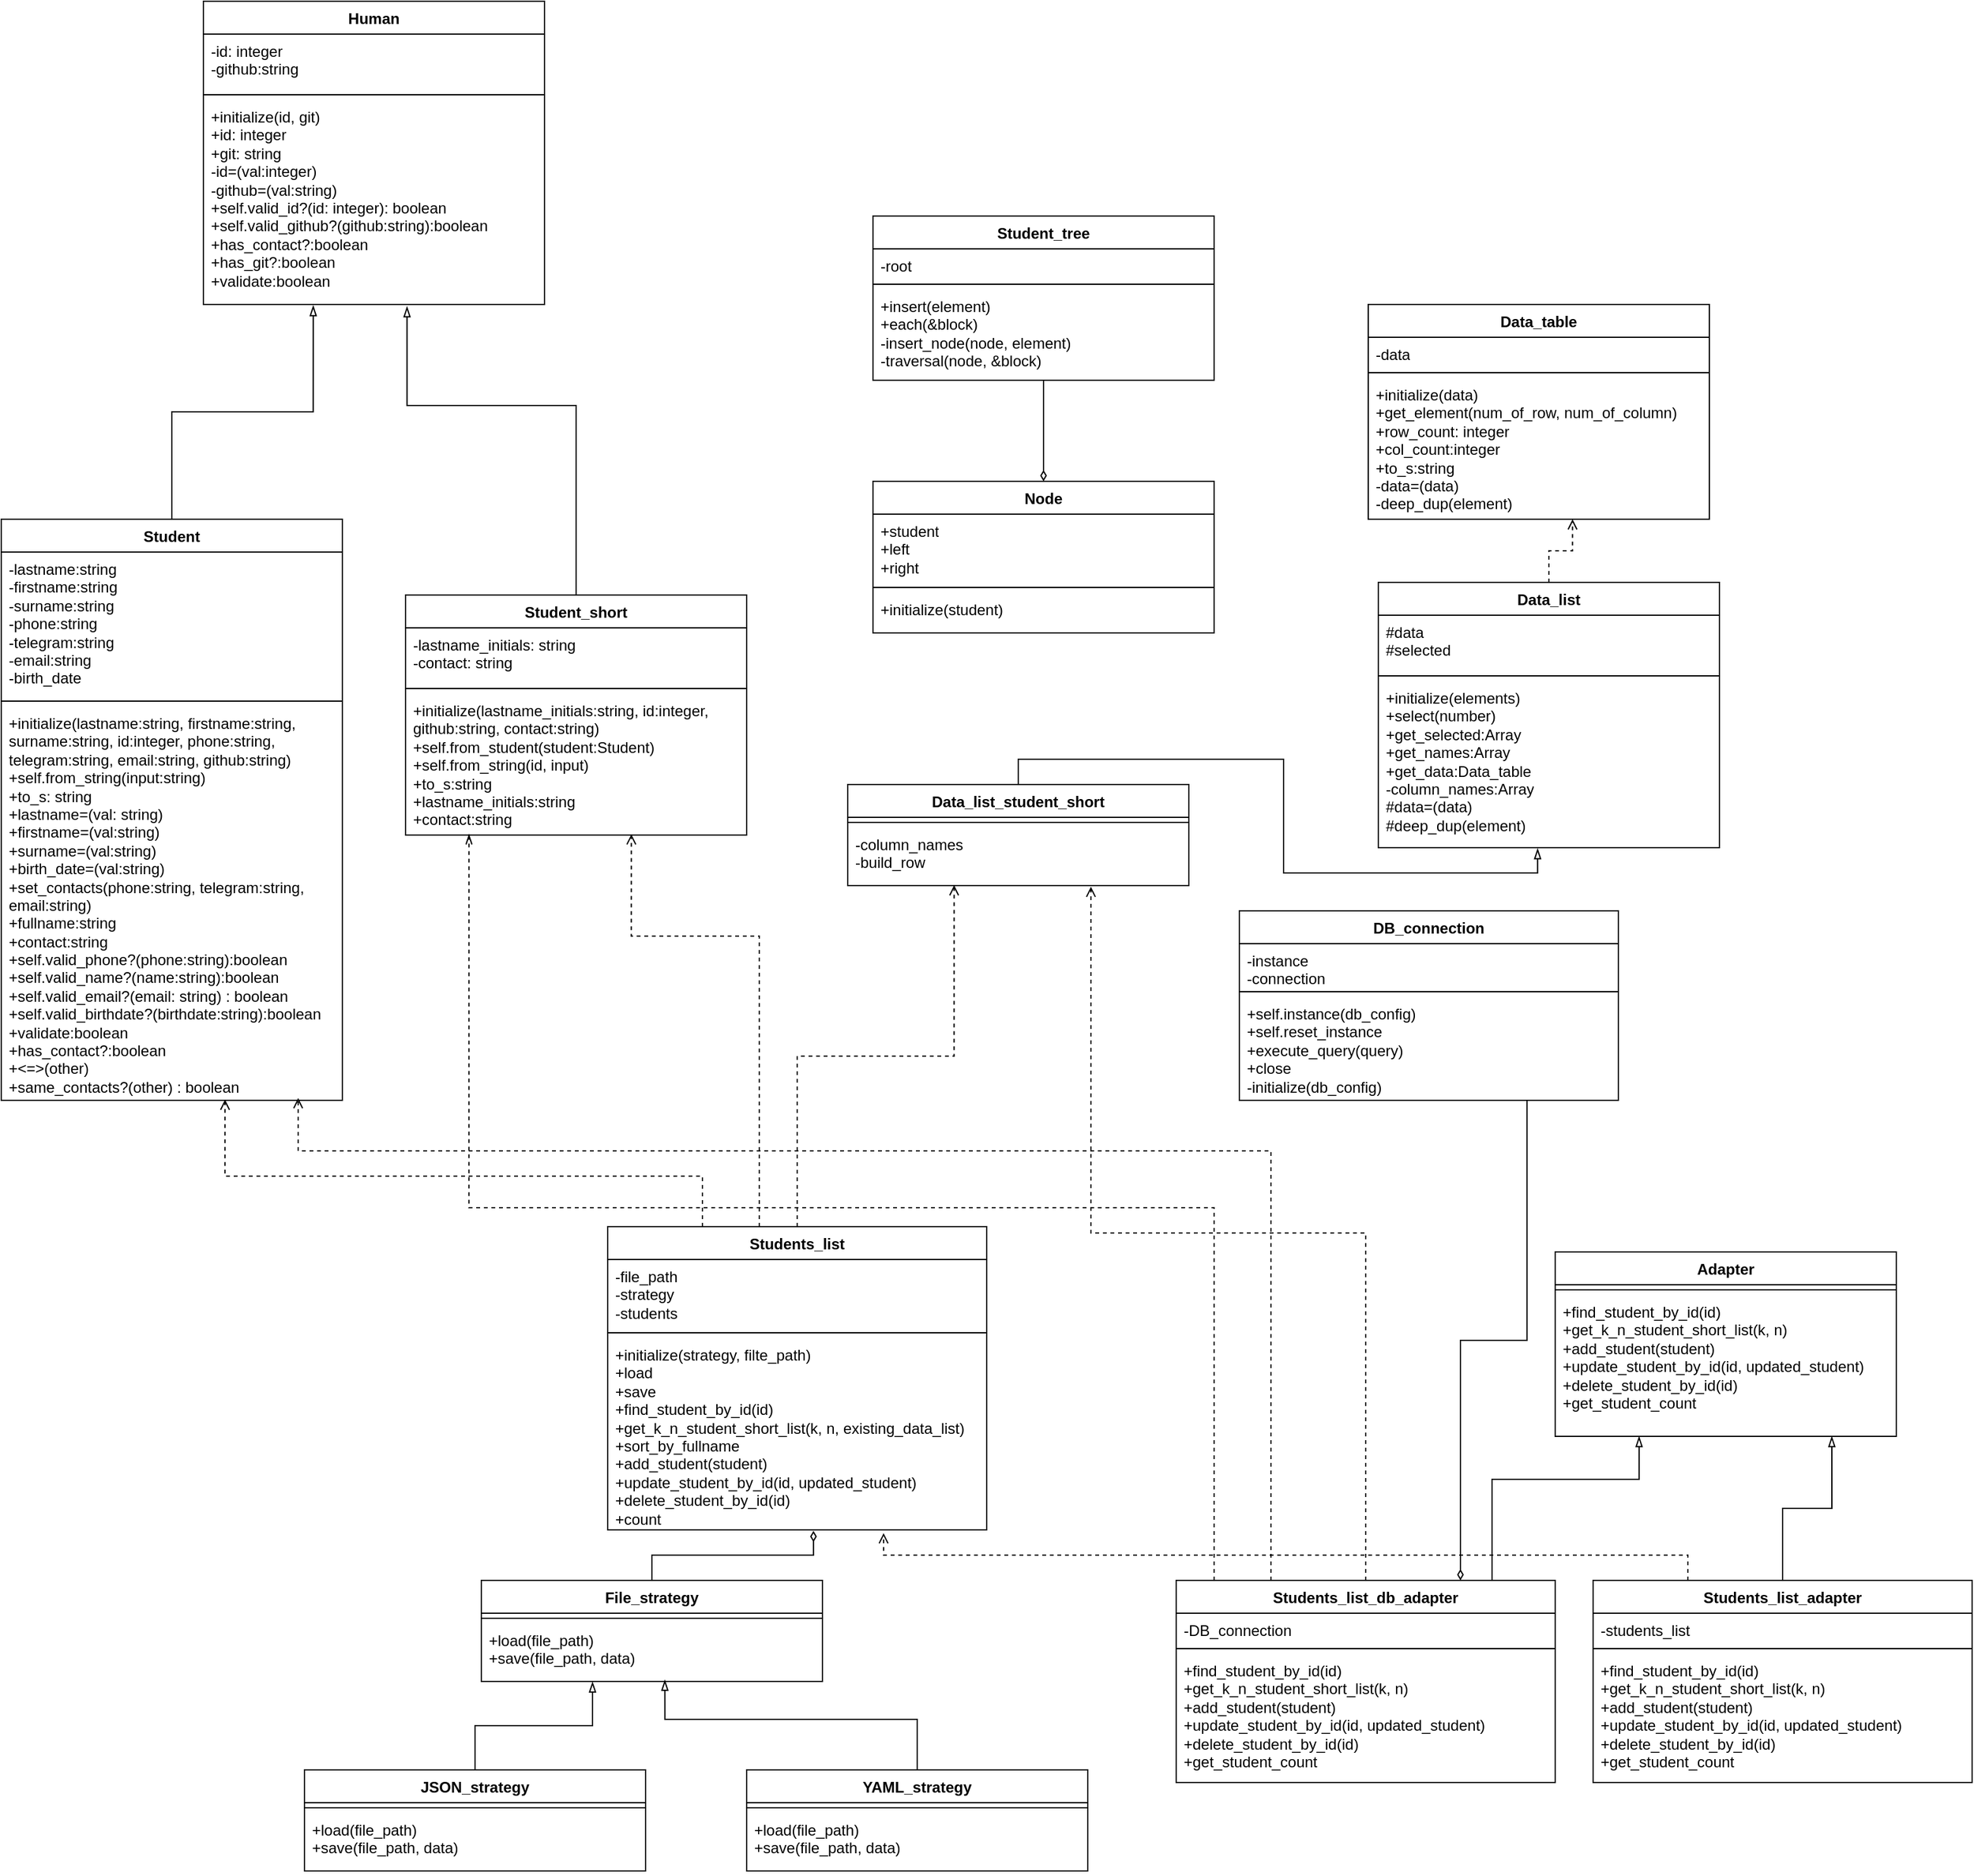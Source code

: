 <mxfile version="25.0.3">
  <diagram name="Страница — 1" id="xzKSbDcUTC4oshEdBpyW">
    <mxGraphModel dx="486" dy="1875" grid="1" gridSize="10" guides="1" tooltips="1" connect="1" arrows="1" fold="1" page="1" pageScale="1" pageWidth="827" pageHeight="1169" math="0" shadow="0">
      <root>
        <mxCell id="0" />
        <mxCell id="1" parent="0" />
        <mxCell id="dgC0GQ52S56ldT9R5wZU-2" value="Human" style="swimlane;fontStyle=1;align=center;verticalAlign=top;childLayout=stackLayout;horizontal=1;startSize=26;horizontalStack=0;resizeParent=1;resizeParentMax=0;resizeLast=0;collapsible=1;marginBottom=0;whiteSpace=wrap;html=1;" parent="1" vertex="1">
          <mxGeometry x="1010" y="-210" width="270" height="240" as="geometry" />
        </mxCell>
        <mxCell id="dgC0GQ52S56ldT9R5wZU-3" value="-id: integer&lt;div&gt;-github:string&lt;/div&gt;&lt;div&gt;&lt;br&gt;&lt;/div&gt;" style="text;strokeColor=none;fillColor=none;align=left;verticalAlign=top;spacingLeft=4;spacingRight=4;overflow=hidden;rotatable=0;points=[[0,0.5],[1,0.5]];portConstraint=eastwest;whiteSpace=wrap;html=1;" parent="dgC0GQ52S56ldT9R5wZU-2" vertex="1">
          <mxGeometry y="26" width="270" height="44" as="geometry" />
        </mxCell>
        <mxCell id="dgC0GQ52S56ldT9R5wZU-4" value="" style="line;strokeWidth=1;fillColor=none;align=left;verticalAlign=middle;spacingTop=-1;spacingLeft=3;spacingRight=3;rotatable=0;labelPosition=right;points=[];portConstraint=eastwest;strokeColor=inherit;" parent="dgC0GQ52S56ldT9R5wZU-2" vertex="1">
          <mxGeometry y="70" width="270" height="8" as="geometry" />
        </mxCell>
        <mxCell id="dgC0GQ52S56ldT9R5wZU-5" value="+initialize(id, git)&lt;div&gt;+id: integer&lt;/div&gt;&lt;div&gt;+git: string&lt;/div&gt;&lt;div&gt;-id=(val:integer)&lt;/div&gt;&lt;div&gt;-github=(val:string)&lt;/div&gt;&lt;div&gt;+self.valid_id?(id: integer): boolean&lt;/div&gt;&lt;div&gt;+self.valid_github?(github:string):boolean&lt;/div&gt;&lt;div&gt;+has_contact?:boolean&lt;/div&gt;&lt;div&gt;+has_git?:boolean&lt;/div&gt;&lt;div&gt;+validate:boolean&lt;/div&gt;" style="text;strokeColor=none;fillColor=none;align=left;verticalAlign=top;spacingLeft=4;spacingRight=4;overflow=hidden;rotatable=0;points=[[0,0.5],[1,0.5]];portConstraint=eastwest;whiteSpace=wrap;html=1;" parent="dgC0GQ52S56ldT9R5wZU-2" vertex="1">
          <mxGeometry y="78" width="270" height="162" as="geometry" />
        </mxCell>
        <mxCell id="dgC0GQ52S56ldT9R5wZU-6" value="Student_short" style="swimlane;fontStyle=1;align=center;verticalAlign=top;childLayout=stackLayout;horizontal=1;startSize=26;horizontalStack=0;resizeParent=1;resizeParentMax=0;resizeLast=0;collapsible=1;marginBottom=0;whiteSpace=wrap;html=1;" parent="1" vertex="1">
          <mxGeometry x="1170" y="260" width="270" height="190" as="geometry" />
        </mxCell>
        <mxCell id="dgC0GQ52S56ldT9R5wZU-7" value="-lastname_initials: string&lt;div&gt;-contact: string&lt;/div&gt;&lt;div&gt;&lt;br&gt;&lt;/div&gt;" style="text;strokeColor=none;fillColor=none;align=left;verticalAlign=top;spacingLeft=4;spacingRight=4;overflow=hidden;rotatable=0;points=[[0,0.5],[1,0.5]];portConstraint=eastwest;whiteSpace=wrap;html=1;" parent="dgC0GQ52S56ldT9R5wZU-6" vertex="1">
          <mxGeometry y="26" width="270" height="44" as="geometry" />
        </mxCell>
        <mxCell id="dgC0GQ52S56ldT9R5wZU-8" value="" style="line;strokeWidth=1;fillColor=none;align=left;verticalAlign=middle;spacingTop=-1;spacingLeft=3;spacingRight=3;rotatable=0;labelPosition=right;points=[];portConstraint=eastwest;strokeColor=inherit;" parent="dgC0GQ52S56ldT9R5wZU-6" vertex="1">
          <mxGeometry y="70" width="270" height="8" as="geometry" />
        </mxCell>
        <mxCell id="dgC0GQ52S56ldT9R5wZU-9" value="+initialize(lastname_initials:string, id:integer, github:string, contact:string)&lt;div&gt;+self.from_student(student:Student)&lt;/div&gt;&lt;div&gt;+self.from_string(id, input)&lt;/div&gt;&lt;div&gt;+to_s:string&lt;/div&gt;&lt;div&gt;+lastname_initials:string&lt;/div&gt;&lt;div&gt;+contact:string&lt;/div&gt;" style="text;strokeColor=none;fillColor=none;align=left;verticalAlign=top;spacingLeft=4;spacingRight=4;overflow=hidden;rotatable=0;points=[[0,0.5],[1,0.5]];portConstraint=eastwest;whiteSpace=wrap;html=1;" parent="dgC0GQ52S56ldT9R5wZU-6" vertex="1">
          <mxGeometry y="78" width="270" height="112" as="geometry" />
        </mxCell>
        <mxCell id="dgC0GQ52S56ldT9R5wZU-10" value="Student" style="swimlane;fontStyle=1;align=center;verticalAlign=top;childLayout=stackLayout;horizontal=1;startSize=26;horizontalStack=0;resizeParent=1;resizeParentMax=0;resizeLast=0;collapsible=1;marginBottom=0;whiteSpace=wrap;html=1;" parent="1" vertex="1">
          <mxGeometry x="850" y="200" width="270" height="460" as="geometry" />
        </mxCell>
        <mxCell id="dgC0GQ52S56ldT9R5wZU-11" value="&lt;div&gt;-lastname:string&lt;/div&gt;&lt;div&gt;-firstname:string&lt;/div&gt;&lt;div&gt;-surname:string&lt;/div&gt;&lt;div&gt;-phone:string&lt;/div&gt;&lt;div&gt;-telegram:string&lt;/div&gt;&lt;div&gt;-email:string&lt;/div&gt;&lt;div&gt;-birth_date&lt;/div&gt;" style="text;strokeColor=none;fillColor=none;align=left;verticalAlign=top;spacingLeft=4;spacingRight=4;overflow=hidden;rotatable=0;points=[[0,0.5],[1,0.5]];portConstraint=eastwest;whiteSpace=wrap;html=1;" parent="dgC0GQ52S56ldT9R5wZU-10" vertex="1">
          <mxGeometry y="26" width="270" height="114" as="geometry" />
        </mxCell>
        <mxCell id="dgC0GQ52S56ldT9R5wZU-12" value="" style="line;strokeWidth=1;fillColor=none;align=left;verticalAlign=middle;spacingTop=-1;spacingLeft=3;spacingRight=3;rotatable=0;labelPosition=right;points=[];portConstraint=eastwest;strokeColor=inherit;" parent="dgC0GQ52S56ldT9R5wZU-10" vertex="1">
          <mxGeometry y="140" width="270" height="8" as="geometry" />
        </mxCell>
        <mxCell id="dgC0GQ52S56ldT9R5wZU-13" value="+initialize(lastname:string, firstname:string, surname:string, id:integer, phone:string, telegram:string, email:string, github:string)&lt;div&gt;+self.from_string(input:string)&lt;/div&gt;&lt;div&gt;+to_s: string&lt;/div&gt;&lt;div&gt;+lastname=(val: string)&lt;/div&gt;&lt;div&gt;+firstname=(val:string)&lt;/div&gt;&lt;div&gt;+surname=(val:string)&lt;/div&gt;&lt;div&gt;+birth_date=(val:string)&lt;/div&gt;&lt;div&gt;+set_contacts(phone:string, telegram:string, email:string)&lt;/div&gt;&lt;div&gt;+fullname:string&lt;/div&gt;&lt;div&gt;+contact:string&lt;/div&gt;&lt;div&gt;&lt;div&gt;+self.valid_phone?(phone:string):boolean&lt;/div&gt;&lt;div&gt;+self.valid_name?(name:string):boolean&lt;/div&gt;&lt;div&gt;+self.valid_email?(email: string) : boolean&lt;/div&gt;&lt;/div&gt;&lt;div&gt;+self.valid_birthdate?(birthdate:string):boolean&lt;/div&gt;&lt;div&gt;+validate:boolean&lt;/div&gt;&lt;div&gt;+has_contact?:boolean&lt;/div&gt;&lt;div&gt;+&amp;lt;=&amp;gt;(other)&lt;/div&gt;&lt;div&gt;+same_contacts?(other) : boolean&lt;/div&gt;" style="text;strokeColor=none;fillColor=none;align=left;verticalAlign=top;spacingLeft=4;spacingRight=4;overflow=hidden;rotatable=0;points=[[0,0.5],[1,0.5]];portConstraint=eastwest;whiteSpace=wrap;html=1;" parent="dgC0GQ52S56ldT9R5wZU-10" vertex="1">
          <mxGeometry y="148" width="270" height="312" as="geometry" />
        </mxCell>
        <mxCell id="dgC0GQ52S56ldT9R5wZU-14" style="rounded=0;orthogonalLoop=1;jettySize=auto;html=1;exitX=0.5;exitY=0;exitDx=0;exitDy=0;endArrow=blockThin;endFill=0;edgeStyle=orthogonalEdgeStyle;entryX=0.597;entryY=1.01;entryDx=0;entryDy=0;entryPerimeter=0;" parent="1" source="dgC0GQ52S56ldT9R5wZU-6" target="dgC0GQ52S56ldT9R5wZU-5" edge="1">
          <mxGeometry relative="1" as="geometry">
            <mxPoint x="1171" y="333" as="targetPoint" />
            <Array as="points">
              <mxPoint x="1305" y="110" />
              <mxPoint x="1171" y="110" />
            </Array>
          </mxGeometry>
        </mxCell>
        <mxCell id="dgC0GQ52S56ldT9R5wZU-16" style="edgeStyle=orthogonalEdgeStyle;rounded=0;orthogonalLoop=1;jettySize=auto;html=1;entryX=0.5;entryY=0;entryDx=0;entryDy=0;exitX=0.322;exitY=1.005;exitDx=0;exitDy=0;exitPerimeter=0;startArrow=blockThin;startFill=0;endArrow=none;endFill=0;" parent="1" source="dgC0GQ52S56ldT9R5wZU-5" target="dgC0GQ52S56ldT9R5wZU-10" edge="1">
          <mxGeometry relative="1" as="geometry" />
        </mxCell>
        <mxCell id="dgC0GQ52S56ldT9R5wZU-17" value="Data_list" style="swimlane;fontStyle=1;align=center;verticalAlign=top;childLayout=stackLayout;horizontal=1;startSize=26;horizontalStack=0;resizeParent=1;resizeParentMax=0;resizeLast=0;collapsible=1;marginBottom=0;whiteSpace=wrap;html=1;" parent="1" vertex="1">
          <mxGeometry x="1940" y="250" width="270" height="210" as="geometry" />
        </mxCell>
        <mxCell id="dgC0GQ52S56ldT9R5wZU-18" value="&lt;div&gt;#data&lt;/div&gt;&lt;div&gt;#selected&lt;/div&gt;" style="text;strokeColor=none;fillColor=none;align=left;verticalAlign=top;spacingLeft=4;spacingRight=4;overflow=hidden;rotatable=0;points=[[0,0.5],[1,0.5]];portConstraint=eastwest;whiteSpace=wrap;html=1;" parent="dgC0GQ52S56ldT9R5wZU-17" vertex="1">
          <mxGeometry y="26" width="270" height="44" as="geometry" />
        </mxCell>
        <mxCell id="dgC0GQ52S56ldT9R5wZU-19" value="" style="line;strokeWidth=1;fillColor=none;align=left;verticalAlign=middle;spacingTop=-1;spacingLeft=3;spacingRight=3;rotatable=0;labelPosition=right;points=[];portConstraint=eastwest;strokeColor=inherit;" parent="dgC0GQ52S56ldT9R5wZU-17" vertex="1">
          <mxGeometry y="70" width="270" height="8" as="geometry" />
        </mxCell>
        <mxCell id="dgC0GQ52S56ldT9R5wZU-20" value="+initialize(elements)&lt;div&gt;+select(number)&lt;/div&gt;&lt;div&gt;+get_selected:Array&lt;/div&gt;&lt;div&gt;+get_names:Array&lt;/div&gt;&lt;div&gt;+get_data:Data_table&lt;/div&gt;&lt;div&gt;-column_names:Array&lt;/div&gt;&lt;div&gt;#data=(data)&lt;/div&gt;&lt;div&gt;#deep_dup(element)&lt;/div&gt;" style="text;strokeColor=none;fillColor=none;align=left;verticalAlign=top;spacingLeft=4;spacingRight=4;overflow=hidden;rotatable=0;points=[[0,0.5],[1,0.5]];portConstraint=eastwest;whiteSpace=wrap;html=1;" parent="dgC0GQ52S56ldT9R5wZU-17" vertex="1">
          <mxGeometry y="78" width="270" height="132" as="geometry" />
        </mxCell>
        <mxCell id="dgC0GQ52S56ldT9R5wZU-21" value="Data_list_student_short" style="swimlane;fontStyle=1;align=center;verticalAlign=top;childLayout=stackLayout;horizontal=1;startSize=26;horizontalStack=0;resizeParent=1;resizeParentMax=0;resizeLast=0;collapsible=1;marginBottom=0;whiteSpace=wrap;html=1;" parent="1" vertex="1">
          <mxGeometry x="1520" y="410" width="270" height="80" as="geometry" />
        </mxCell>
        <mxCell id="dgC0GQ52S56ldT9R5wZU-23" value="" style="line;strokeWidth=1;fillColor=none;align=left;verticalAlign=middle;spacingTop=-1;spacingLeft=3;spacingRight=3;rotatable=0;labelPosition=right;points=[];portConstraint=eastwest;strokeColor=inherit;" parent="dgC0GQ52S56ldT9R5wZU-21" vertex="1">
          <mxGeometry y="26" width="270" height="8" as="geometry" />
        </mxCell>
        <mxCell id="dgC0GQ52S56ldT9R5wZU-24" value="-column_names&lt;div&gt;-build_row&lt;/div&gt;" style="text;strokeColor=none;fillColor=none;align=left;verticalAlign=top;spacingLeft=4;spacingRight=4;overflow=hidden;rotatable=0;points=[[0,0.5],[1,0.5]];portConstraint=eastwest;whiteSpace=wrap;html=1;" parent="dgC0GQ52S56ldT9R5wZU-21" vertex="1">
          <mxGeometry y="34" width="270" height="46" as="geometry" />
        </mxCell>
        <mxCell id="dgC0GQ52S56ldT9R5wZU-25" style="edgeStyle=orthogonalEdgeStyle;rounded=0;orthogonalLoop=1;jettySize=auto;html=1;exitX=0.5;exitY=0;exitDx=0;exitDy=0;entryX=0.467;entryY=1.005;entryDx=0;entryDy=0;entryPerimeter=0;endArrow=blockThin;endFill=0;" parent="1" source="dgC0GQ52S56ldT9R5wZU-21" target="dgC0GQ52S56ldT9R5wZU-20" edge="1">
          <mxGeometry relative="1" as="geometry" />
        </mxCell>
        <mxCell id="dgC0GQ52S56ldT9R5wZU-26" value="Data_table" style="swimlane;fontStyle=1;align=center;verticalAlign=top;childLayout=stackLayout;horizontal=1;startSize=26;horizontalStack=0;resizeParent=1;resizeParentMax=0;resizeLast=0;collapsible=1;marginBottom=0;whiteSpace=wrap;html=1;" parent="1" vertex="1">
          <mxGeometry x="1932" y="30" width="270" height="170" as="geometry" />
        </mxCell>
        <mxCell id="dgC0GQ52S56ldT9R5wZU-27" value="-data" style="text;strokeColor=none;fillColor=none;align=left;verticalAlign=top;spacingLeft=4;spacingRight=4;overflow=hidden;rotatable=0;points=[[0,0.5],[1,0.5]];portConstraint=eastwest;whiteSpace=wrap;html=1;" parent="dgC0GQ52S56ldT9R5wZU-26" vertex="1">
          <mxGeometry y="26" width="270" height="24" as="geometry" />
        </mxCell>
        <mxCell id="dgC0GQ52S56ldT9R5wZU-28" value="" style="line;strokeWidth=1;fillColor=none;align=left;verticalAlign=middle;spacingTop=-1;spacingLeft=3;spacingRight=3;rotatable=0;labelPosition=right;points=[];portConstraint=eastwest;strokeColor=inherit;" parent="dgC0GQ52S56ldT9R5wZU-26" vertex="1">
          <mxGeometry y="50" width="270" height="8" as="geometry" />
        </mxCell>
        <mxCell id="dgC0GQ52S56ldT9R5wZU-29" value="+initialize(data)&lt;div&gt;+get_element(num_of_row, num_of_column)&lt;/div&gt;&lt;div&gt;+row_count: integer&lt;/div&gt;&lt;div&gt;+col_count:integer&lt;/div&gt;&lt;div&gt;+to_s:string&lt;/div&gt;&lt;div&gt;-data=(data)&lt;/div&gt;&lt;div&gt;-deep_dup(element)&lt;/div&gt;" style="text;strokeColor=none;fillColor=none;align=left;verticalAlign=top;spacingLeft=4;spacingRight=4;overflow=hidden;rotatable=0;points=[[0,0.5],[1,0.5]];portConstraint=eastwest;whiteSpace=wrap;html=1;" parent="dgC0GQ52S56ldT9R5wZU-26" vertex="1">
          <mxGeometry y="58" width="270" height="112" as="geometry" />
        </mxCell>
        <mxCell id="rb87mAZRh5w8BiPJoc-g-1" value="Students_list" style="swimlane;fontStyle=1;align=center;verticalAlign=top;childLayout=stackLayout;horizontal=1;startSize=26;horizontalStack=0;resizeParent=1;resizeParentMax=0;resizeLast=0;collapsible=1;marginBottom=0;whiteSpace=wrap;html=1;" parent="1" vertex="1">
          <mxGeometry x="1330" y="760" width="300" height="240" as="geometry" />
        </mxCell>
        <mxCell id="rb87mAZRh5w8BiPJoc-g-2" value="-file_path&lt;div&gt;-strategy&lt;/div&gt;&lt;div&gt;-students&lt;/div&gt;" style="text;strokeColor=none;fillColor=none;align=left;verticalAlign=top;spacingLeft=4;spacingRight=4;overflow=hidden;rotatable=0;points=[[0,0.5],[1,0.5]];portConstraint=eastwest;whiteSpace=wrap;html=1;" parent="rb87mAZRh5w8BiPJoc-g-1" vertex="1">
          <mxGeometry y="26" width="300" height="54" as="geometry" />
        </mxCell>
        <mxCell id="rb87mAZRh5w8BiPJoc-g-3" value="" style="line;strokeWidth=1;fillColor=none;align=left;verticalAlign=middle;spacingTop=-1;spacingLeft=3;spacingRight=3;rotatable=0;labelPosition=right;points=[];portConstraint=eastwest;strokeColor=inherit;" parent="rb87mAZRh5w8BiPJoc-g-1" vertex="1">
          <mxGeometry y="80" width="300" height="8" as="geometry" />
        </mxCell>
        <mxCell id="rb87mAZRh5w8BiPJoc-g-4" value="+initialize(strategy, filte_path)&lt;div&gt;+load&lt;/div&gt;&lt;div&gt;+save&lt;/div&gt;&lt;div&gt;+find_student_by_id(id)&lt;/div&gt;&lt;div&gt;+get_k_n_student_short_list(k, n, existing_data_list)&lt;/div&gt;&lt;div&gt;+sort_by_fullname&lt;/div&gt;&lt;div&gt;+add_student(student)&lt;/div&gt;&lt;div&gt;+update_student_by_id(id, updated_student)&lt;/div&gt;&lt;div&gt;+delete_student_by_id(id)&lt;/div&gt;&lt;div&gt;+count&lt;/div&gt;" style="text;strokeColor=none;fillColor=none;align=left;verticalAlign=top;spacingLeft=4;spacingRight=4;overflow=hidden;rotatable=0;points=[[0,0.5],[1,0.5]];portConstraint=eastwest;whiteSpace=wrap;html=1;" parent="rb87mAZRh5w8BiPJoc-g-1" vertex="1">
          <mxGeometry y="88" width="300" height="152" as="geometry" />
        </mxCell>
        <mxCell id="aVTpw7ciWaZ5N4menI4E-1" style="edgeStyle=orthogonalEdgeStyle;rounded=0;orthogonalLoop=1;jettySize=auto;html=1;entryX=0.5;entryY=0;entryDx=0;entryDy=0;endArrow=diamondThin;endFill=0;" parent="1" source="rb87mAZRh5w8BiPJoc-g-5" target="rb87mAZRh5w8BiPJoc-g-9" edge="1">
          <mxGeometry relative="1" as="geometry" />
        </mxCell>
        <mxCell id="rb87mAZRh5w8BiPJoc-g-5" value="Student_tree" style="swimlane;fontStyle=1;align=center;verticalAlign=top;childLayout=stackLayout;horizontal=1;startSize=26;horizontalStack=0;resizeParent=1;resizeParentMax=0;resizeLast=0;collapsible=1;marginBottom=0;whiteSpace=wrap;html=1;" parent="1" vertex="1">
          <mxGeometry x="1540" y="-40" width="270" height="130" as="geometry" />
        </mxCell>
        <mxCell id="rb87mAZRh5w8BiPJoc-g-6" value="&lt;div&gt;-root&lt;/div&gt;" style="text;strokeColor=none;fillColor=none;align=left;verticalAlign=top;spacingLeft=4;spacingRight=4;overflow=hidden;rotatable=0;points=[[0,0.5],[1,0.5]];portConstraint=eastwest;whiteSpace=wrap;html=1;" parent="rb87mAZRh5w8BiPJoc-g-5" vertex="1">
          <mxGeometry y="26" width="270" height="24" as="geometry" />
        </mxCell>
        <mxCell id="rb87mAZRh5w8BiPJoc-g-7" value="" style="line;strokeWidth=1;fillColor=none;align=left;verticalAlign=middle;spacingTop=-1;spacingLeft=3;spacingRight=3;rotatable=0;labelPosition=right;points=[];portConstraint=eastwest;strokeColor=inherit;" parent="rb87mAZRh5w8BiPJoc-g-5" vertex="1">
          <mxGeometry y="50" width="270" height="8" as="geometry" />
        </mxCell>
        <mxCell id="rb87mAZRh5w8BiPJoc-g-8" value="+insert(element)&lt;div&gt;+each(&amp;amp;block)&lt;/div&gt;&lt;div&gt;-insert_node(node, element)&lt;/div&gt;&lt;div&gt;-traversal(node, &amp;amp;block)&lt;/div&gt;" style="text;strokeColor=none;fillColor=none;align=left;verticalAlign=top;spacingLeft=4;spacingRight=4;overflow=hidden;rotatable=0;points=[[0,0.5],[1,0.5]];portConstraint=eastwest;whiteSpace=wrap;html=1;" parent="rb87mAZRh5w8BiPJoc-g-5" vertex="1">
          <mxGeometry y="58" width="270" height="72" as="geometry" />
        </mxCell>
        <mxCell id="rb87mAZRh5w8BiPJoc-g-9" value="Node" style="swimlane;fontStyle=1;align=center;verticalAlign=top;childLayout=stackLayout;horizontal=1;startSize=26;horizontalStack=0;resizeParent=1;resizeParentMax=0;resizeLast=0;collapsible=1;marginBottom=0;whiteSpace=wrap;html=1;" parent="1" vertex="1">
          <mxGeometry x="1540" y="170" width="270" height="120" as="geometry" />
        </mxCell>
        <mxCell id="rb87mAZRh5w8BiPJoc-g-10" value="&lt;div&gt;+student&lt;/div&gt;&lt;div&gt;+left&lt;/div&gt;&lt;div&gt;+right&lt;/div&gt;" style="text;strokeColor=none;fillColor=none;align=left;verticalAlign=top;spacingLeft=4;spacingRight=4;overflow=hidden;rotatable=0;points=[[0,0.5],[1,0.5]];portConstraint=eastwest;whiteSpace=wrap;html=1;" parent="rb87mAZRh5w8BiPJoc-g-9" vertex="1">
          <mxGeometry y="26" width="270" height="54" as="geometry" />
        </mxCell>
        <mxCell id="rb87mAZRh5w8BiPJoc-g-11" value="" style="line;strokeWidth=1;fillColor=none;align=left;verticalAlign=middle;spacingTop=-1;spacingLeft=3;spacingRight=3;rotatable=0;labelPosition=right;points=[];portConstraint=eastwest;strokeColor=inherit;" parent="rb87mAZRh5w8BiPJoc-g-9" vertex="1">
          <mxGeometry y="80" width="270" height="8" as="geometry" />
        </mxCell>
        <mxCell id="rb87mAZRh5w8BiPJoc-g-12" value="+initialize(student)" style="text;strokeColor=none;fillColor=none;align=left;verticalAlign=top;spacingLeft=4;spacingRight=4;overflow=hidden;rotatable=0;points=[[0,0.5],[1,0.5]];portConstraint=eastwest;whiteSpace=wrap;html=1;" parent="rb87mAZRh5w8BiPJoc-g-9" vertex="1">
          <mxGeometry y="88" width="270" height="32" as="geometry" />
        </mxCell>
        <mxCell id="rb87mAZRh5w8BiPJoc-g-14" value="File_strategy" style="swimlane;fontStyle=1;align=center;verticalAlign=top;childLayout=stackLayout;horizontal=1;startSize=26;horizontalStack=0;resizeParent=1;resizeParentMax=0;resizeLast=0;collapsible=1;marginBottom=0;whiteSpace=wrap;html=1;" parent="1" vertex="1">
          <mxGeometry x="1230" y="1040" width="270" height="80" as="geometry" />
        </mxCell>
        <mxCell id="rb87mAZRh5w8BiPJoc-g-15" value="" style="line;strokeWidth=1;fillColor=none;align=left;verticalAlign=middle;spacingTop=-1;spacingLeft=3;spacingRight=3;rotatable=0;labelPosition=right;points=[];portConstraint=eastwest;strokeColor=inherit;" parent="rb87mAZRh5w8BiPJoc-g-14" vertex="1">
          <mxGeometry y="26" width="270" height="8" as="geometry" />
        </mxCell>
        <mxCell id="rb87mAZRh5w8BiPJoc-g-16" value="+load(file_path)&lt;div&gt;+save(file_path, data)&lt;/div&gt;" style="text;strokeColor=none;fillColor=none;align=left;verticalAlign=top;spacingLeft=4;spacingRight=4;overflow=hidden;rotatable=0;points=[[0,0.5],[1,0.5]];portConstraint=eastwest;whiteSpace=wrap;html=1;" parent="rb87mAZRh5w8BiPJoc-g-14" vertex="1">
          <mxGeometry y="34" width="270" height="46" as="geometry" />
        </mxCell>
        <mxCell id="rb87mAZRh5w8BiPJoc-g-24" value="JSON_strategy" style="swimlane;fontStyle=1;align=center;verticalAlign=top;childLayout=stackLayout;horizontal=1;startSize=26;horizontalStack=0;resizeParent=1;resizeParentMax=0;resizeLast=0;collapsible=1;marginBottom=0;whiteSpace=wrap;html=1;" parent="1" vertex="1">
          <mxGeometry x="1090" y="1190" width="270" height="80" as="geometry" />
        </mxCell>
        <mxCell id="rb87mAZRh5w8BiPJoc-g-25" value="" style="line;strokeWidth=1;fillColor=none;align=left;verticalAlign=middle;spacingTop=-1;spacingLeft=3;spacingRight=3;rotatable=0;labelPosition=right;points=[];portConstraint=eastwest;strokeColor=inherit;" parent="rb87mAZRh5w8BiPJoc-g-24" vertex="1">
          <mxGeometry y="26" width="270" height="8" as="geometry" />
        </mxCell>
        <mxCell id="rb87mAZRh5w8BiPJoc-g-26" value="+load(file_path)&lt;div&gt;+save(file_path, data)&lt;/div&gt;" style="text;strokeColor=none;fillColor=none;align=left;verticalAlign=top;spacingLeft=4;spacingRight=4;overflow=hidden;rotatable=0;points=[[0,0.5],[1,0.5]];portConstraint=eastwest;whiteSpace=wrap;html=1;" parent="rb87mAZRh5w8BiPJoc-g-24" vertex="1">
          <mxGeometry y="34" width="270" height="46" as="geometry" />
        </mxCell>
        <mxCell id="rb87mAZRh5w8BiPJoc-g-27" value="YAML_strategy" style="swimlane;fontStyle=1;align=center;verticalAlign=top;childLayout=stackLayout;horizontal=1;startSize=26;horizontalStack=0;resizeParent=1;resizeParentMax=0;resizeLast=0;collapsible=1;marginBottom=0;whiteSpace=wrap;html=1;" parent="1" vertex="1">
          <mxGeometry x="1440" y="1190" width="270" height="80" as="geometry" />
        </mxCell>
        <mxCell id="rb87mAZRh5w8BiPJoc-g-28" value="" style="line;strokeWidth=1;fillColor=none;align=left;verticalAlign=middle;spacingTop=-1;spacingLeft=3;spacingRight=3;rotatable=0;labelPosition=right;points=[];portConstraint=eastwest;strokeColor=inherit;" parent="rb87mAZRh5w8BiPJoc-g-27" vertex="1">
          <mxGeometry y="26" width="270" height="8" as="geometry" />
        </mxCell>
        <mxCell id="rb87mAZRh5w8BiPJoc-g-29" value="+load(file_path)&lt;div&gt;+save(file_path, data)&lt;/div&gt;" style="text;strokeColor=none;fillColor=none;align=left;verticalAlign=top;spacingLeft=4;spacingRight=4;overflow=hidden;rotatable=0;points=[[0,0.5],[1,0.5]];portConstraint=eastwest;whiteSpace=wrap;html=1;" parent="rb87mAZRh5w8BiPJoc-g-27" vertex="1">
          <mxGeometry y="34" width="270" height="46" as="geometry" />
        </mxCell>
        <mxCell id="rb87mAZRh5w8BiPJoc-g-30" style="edgeStyle=orthogonalEdgeStyle;rounded=0;orthogonalLoop=1;jettySize=auto;html=1;exitX=0.5;exitY=0;exitDx=0;exitDy=0;entryX=0.326;entryY=1.006;entryDx=0;entryDy=0;entryPerimeter=0;endArrow=blockThin;endFill=0;" parent="1" source="rb87mAZRh5w8BiPJoc-g-24" target="rb87mAZRh5w8BiPJoc-g-16" edge="1">
          <mxGeometry relative="1" as="geometry" />
        </mxCell>
        <mxCell id="rb87mAZRh5w8BiPJoc-g-31" style="edgeStyle=orthogonalEdgeStyle;rounded=0;orthogonalLoop=1;jettySize=auto;html=1;exitX=0.5;exitY=0;exitDx=0;exitDy=0;entryX=0.538;entryY=0.975;entryDx=0;entryDy=0;entryPerimeter=0;endArrow=blockThin;endFill=0;" parent="1" source="rb87mAZRh5w8BiPJoc-g-27" target="rb87mAZRh5w8BiPJoc-g-16" edge="1">
          <mxGeometry relative="1" as="geometry">
            <Array as="points">
              <mxPoint x="1575" y="1150" />
              <mxPoint x="1375" y="1150" />
            </Array>
          </mxGeometry>
        </mxCell>
        <mxCell id="N9eYVUXCDiaWprhX4-wi-15" style="edgeStyle=orthogonalEdgeStyle;rounded=0;orthogonalLoop=1;jettySize=auto;html=1;endArrow=open;endFill=0;exitX=0.25;exitY=0;exitDx=0;exitDy=0;startArrow=none;startFill=0;entryX=0.874;entryY=0.994;entryDx=0;entryDy=0;entryPerimeter=0;dashed=1;" parent="1" source="t7xBzDP67uY2wWWh6h_h-16" target="dgC0GQ52S56ldT9R5wZU-13" edge="1">
          <mxGeometry relative="1" as="geometry">
            <mxPoint x="1080" y="650" as="targetPoint" />
            <Array as="points">
              <mxPoint x="1855" y="700" />
              <mxPoint x="1085" y="700" />
            </Array>
            <mxPoint x="1861" y="836" as="sourcePoint" />
          </mxGeometry>
        </mxCell>
        <mxCell id="t7xBzDP67uY2wWWh6h_h-6" value="Adapter" style="swimlane;fontStyle=1;align=center;verticalAlign=top;childLayout=stackLayout;horizontal=1;startSize=26;horizontalStack=0;resizeParent=1;resizeParentMax=0;resizeLast=0;collapsible=1;marginBottom=0;whiteSpace=wrap;html=1;" parent="1" vertex="1">
          <mxGeometry x="2080" y="780" width="270" height="146" as="geometry" />
        </mxCell>
        <mxCell id="t7xBzDP67uY2wWWh6h_h-8" value="" style="line;strokeWidth=1;fillColor=none;align=left;verticalAlign=middle;spacingTop=-1;spacingLeft=3;spacingRight=3;rotatable=0;labelPosition=right;points=[];portConstraint=eastwest;strokeColor=inherit;" parent="t7xBzDP67uY2wWWh6h_h-6" vertex="1">
          <mxGeometry y="26" width="270" height="8" as="geometry" />
        </mxCell>
        <mxCell id="t7xBzDP67uY2wWWh6h_h-9" value="+find_student_by_id(id)&lt;div&gt;+get_k_n_student_short_list(k, n)&lt;/div&gt;&lt;div&gt;+add_student(student)&lt;/div&gt;&lt;div&gt;+update_student_by_id(id, updated_student)&lt;/div&gt;&lt;div&gt;+delete_student_by_id(id)&lt;/div&gt;&lt;div&gt;+get_student_count&lt;/div&gt;" style="text;strokeColor=none;fillColor=none;align=left;verticalAlign=top;spacingLeft=4;spacingRight=4;overflow=hidden;rotatable=0;points=[[0,0.5],[1,0.5]];portConstraint=eastwest;whiteSpace=wrap;html=1;" parent="t7xBzDP67uY2wWWh6h_h-6" vertex="1">
          <mxGeometry y="34" width="270" height="112" as="geometry" />
        </mxCell>
        <mxCell id="1FoNnlJ7nb79P3DW6u4G-2" style="edgeStyle=orthogonalEdgeStyle;rounded=0;orthogonalLoop=1;jettySize=auto;html=1;exitX=0.5;exitY=0;exitDx=0;exitDy=0;entryX=0.246;entryY=1;entryDx=0;entryDy=0;entryPerimeter=0;endArrow=blockThin;endFill=0;" parent="1" source="t7xBzDP67uY2wWWh6h_h-16" target="t7xBzDP67uY2wWWh6h_h-9" edge="1">
          <mxGeometry relative="1" as="geometry">
            <mxPoint x="2050" y="680" as="targetPoint" />
            <Array as="points">
              <mxPoint x="2030" y="1040" />
              <mxPoint x="2030" y="960" />
              <mxPoint x="2146" y="960" />
            </Array>
          </mxGeometry>
        </mxCell>
        <mxCell id="t7xBzDP67uY2wWWh6h_h-16" value="Students_list_db_adapter" style="swimlane;fontStyle=1;align=center;verticalAlign=top;childLayout=stackLayout;horizontal=1;startSize=26;horizontalStack=0;resizeParent=1;resizeParentMax=0;resizeLast=0;collapsible=1;marginBottom=0;whiteSpace=wrap;html=1;" parent="1" vertex="1">
          <mxGeometry x="1780" y="1040" width="300" height="160" as="geometry" />
        </mxCell>
        <mxCell id="t7xBzDP67uY2wWWh6h_h-17" value="-DB_connection" style="text;strokeColor=none;fillColor=none;align=left;verticalAlign=top;spacingLeft=4;spacingRight=4;overflow=hidden;rotatable=0;points=[[0,0.5],[1,0.5]];portConstraint=eastwest;whiteSpace=wrap;html=1;" parent="t7xBzDP67uY2wWWh6h_h-16" vertex="1">
          <mxGeometry y="26" width="300" height="24" as="geometry" />
        </mxCell>
        <mxCell id="t7xBzDP67uY2wWWh6h_h-19" value="" style="line;strokeWidth=1;fillColor=none;align=left;verticalAlign=middle;spacingTop=-1;spacingLeft=3;spacingRight=3;rotatable=0;labelPosition=right;points=[];portConstraint=eastwest;strokeColor=inherit;" parent="t7xBzDP67uY2wWWh6h_h-16" vertex="1">
          <mxGeometry y="50" width="300" height="8" as="geometry" />
        </mxCell>
        <mxCell id="t7xBzDP67uY2wWWh6h_h-20" value="+find_student_by_id(id)&lt;div&gt;+get_k_n_student_short_list(k, n)&lt;/div&gt;&lt;div&gt;+add_student(student)&lt;/div&gt;&lt;div&gt;+update_student_by_id(id, updated_student)&lt;/div&gt;&lt;div&gt;+delete_student_by_id(id)&lt;/div&gt;&lt;div&gt;+get_student_count&lt;/div&gt;" style="text;strokeColor=none;fillColor=none;align=left;verticalAlign=top;spacingLeft=4;spacingRight=4;overflow=hidden;rotatable=0;points=[[0,0.5],[1,0.5]];portConstraint=eastwest;whiteSpace=wrap;html=1;" parent="t7xBzDP67uY2wWWh6h_h-16" vertex="1">
          <mxGeometry y="58" width="300" height="102" as="geometry" />
        </mxCell>
        <mxCell id="t7xBzDP67uY2wWWh6h_h-22" value="Students_list_adapter" style="swimlane;fontStyle=1;align=center;verticalAlign=top;childLayout=stackLayout;horizontal=1;startSize=26;horizontalStack=0;resizeParent=1;resizeParentMax=0;resizeLast=0;collapsible=1;marginBottom=0;whiteSpace=wrap;html=1;" parent="1" vertex="1">
          <mxGeometry x="2110" y="1040" width="300" height="160" as="geometry" />
        </mxCell>
        <mxCell id="t7xBzDP67uY2wWWh6h_h-23" value="-students_list" style="text;strokeColor=none;fillColor=none;align=left;verticalAlign=top;spacingLeft=4;spacingRight=4;overflow=hidden;rotatable=0;points=[[0,0.5],[1,0.5]];portConstraint=eastwest;whiteSpace=wrap;html=1;" parent="t7xBzDP67uY2wWWh6h_h-22" vertex="1">
          <mxGeometry y="26" width="300" height="24" as="geometry" />
        </mxCell>
        <mxCell id="t7xBzDP67uY2wWWh6h_h-24" value="" style="line;strokeWidth=1;fillColor=none;align=left;verticalAlign=middle;spacingTop=-1;spacingLeft=3;spacingRight=3;rotatable=0;labelPosition=right;points=[];portConstraint=eastwest;strokeColor=inherit;" parent="t7xBzDP67uY2wWWh6h_h-22" vertex="1">
          <mxGeometry y="50" width="300" height="8" as="geometry" />
        </mxCell>
        <mxCell id="t7xBzDP67uY2wWWh6h_h-25" value="+find_student_by_id(id)&lt;div&gt;+get_k_n_student_short_list(k, n)&lt;/div&gt;&lt;div&gt;+add_student(student)&lt;/div&gt;&lt;div&gt;+update_student_by_id(id, updated_student)&lt;/div&gt;&lt;div&gt;+delete_student_by_id(id)&lt;/div&gt;&lt;div&gt;+get_student_count&lt;/div&gt;" style="text;strokeColor=none;fillColor=none;align=left;verticalAlign=top;spacingLeft=4;spacingRight=4;overflow=hidden;rotatable=0;points=[[0,0.5],[1,0.5]];portConstraint=eastwest;whiteSpace=wrap;html=1;" parent="t7xBzDP67uY2wWWh6h_h-22" vertex="1">
          <mxGeometry y="58" width="300" height="102" as="geometry" />
        </mxCell>
        <mxCell id="N9eYVUXCDiaWprhX4-wi-2" style="edgeStyle=orthogonalEdgeStyle;rounded=0;orthogonalLoop=1;jettySize=auto;html=1;exitX=0.5;exitY=0;exitDx=0;exitDy=0;entryX=0.543;entryY=1.005;entryDx=0;entryDy=0;entryPerimeter=0;endArrow=diamondThin;endFill=0;startArrow=none;startFill=0;" parent="1" source="rb87mAZRh5w8BiPJoc-g-14" target="rb87mAZRh5w8BiPJoc-g-4" edge="1">
          <mxGeometry relative="1" as="geometry" />
        </mxCell>
        <mxCell id="N9eYVUXCDiaWprhX4-wi-3" style="edgeStyle=orthogonalEdgeStyle;rounded=0;orthogonalLoop=1;jettySize=auto;html=1;entryX=0.713;entryY=1.018;entryDx=0;entryDy=0;entryPerimeter=0;endArrow=open;endFill=0;startArrow=none;startFill=0;exitX=0.5;exitY=0;exitDx=0;exitDy=0;dashed=1;" parent="1" source="t7xBzDP67uY2wWWh6h_h-16" target="dgC0GQ52S56ldT9R5wZU-24" edge="1">
          <mxGeometry relative="1" as="geometry">
            <mxPoint x="1855" y="960" as="sourcePoint" />
          </mxGeometry>
        </mxCell>
        <mxCell id="N9eYVUXCDiaWprhX4-wi-4" style="edgeStyle=orthogonalEdgeStyle;rounded=0;orthogonalLoop=1;jettySize=auto;html=1;exitX=0.5;exitY=0;exitDx=0;exitDy=0;entryX=0.312;entryY=0.992;entryDx=0;entryDy=0;entryPerimeter=0;endArrow=open;endFill=0;startArrow=none;startFill=0;dashed=1;" parent="1" source="rb87mAZRh5w8BiPJoc-g-1" target="dgC0GQ52S56ldT9R5wZU-24" edge="1">
          <mxGeometry relative="1" as="geometry" />
        </mxCell>
        <mxCell id="N9eYVUXCDiaWprhX4-wi-6" style="edgeStyle=orthogonalEdgeStyle;rounded=0;orthogonalLoop=1;jettySize=auto;html=1;exitX=0.25;exitY=0;exitDx=0;exitDy=0;entryX=0.728;entryY=1.017;entryDx=0;entryDy=0;entryPerimeter=0;endArrow=open;endFill=0;dashed=1;" parent="1" source="t7xBzDP67uY2wWWh6h_h-22" target="rb87mAZRh5w8BiPJoc-g-4" edge="1">
          <mxGeometry relative="1" as="geometry">
            <Array as="points">
              <mxPoint x="2185" y="1020" />
              <mxPoint x="1548" y="1020" />
            </Array>
          </mxGeometry>
        </mxCell>
        <mxCell id="N9eYVUXCDiaWprhX4-wi-8" style="edgeStyle=orthogonalEdgeStyle;rounded=0;orthogonalLoop=1;jettySize=auto;html=1;exitX=0.5;exitY=0;exitDx=0;exitDy=0;entryX=0.599;entryY=1;entryDx=0;entryDy=0;entryPerimeter=0;endArrow=open;endFill=0;dashed=1;" parent="1" source="dgC0GQ52S56ldT9R5wZU-17" target="dgC0GQ52S56ldT9R5wZU-29" edge="1">
          <mxGeometry relative="1" as="geometry" />
        </mxCell>
        <mxCell id="N9eYVUXCDiaWprhX4-wi-9" style="edgeStyle=orthogonalEdgeStyle;rounded=0;orthogonalLoop=1;jettySize=auto;html=1;exitX=0.25;exitY=0;exitDx=0;exitDy=0;entryX=0.656;entryY=0.998;entryDx=0;entryDy=0;entryPerimeter=0;endArrow=open;endFill=0;startArrow=none;startFill=0;dashed=1;" parent="1" source="rb87mAZRh5w8BiPJoc-g-1" target="dgC0GQ52S56ldT9R5wZU-13" edge="1">
          <mxGeometry relative="1" as="geometry">
            <Array as="points">
              <mxPoint x="1405" y="720" />
              <mxPoint x="1027" y="720" />
            </Array>
          </mxGeometry>
        </mxCell>
        <mxCell id="N9eYVUXCDiaWprhX4-wi-10" style="edgeStyle=orthogonalEdgeStyle;rounded=0;orthogonalLoop=1;jettySize=auto;html=1;entryX=0.662;entryY=0.994;entryDx=0;entryDy=0;entryPerimeter=0;endArrow=open;endFill=0;startArrow=none;startFill=0;dashed=1;" parent="1" source="rb87mAZRh5w8BiPJoc-g-1" target="dgC0GQ52S56ldT9R5wZU-9" edge="1">
          <mxGeometry relative="1" as="geometry">
            <Array as="points">
              <mxPoint x="1450" y="530" />
              <mxPoint x="1349" y="530" />
            </Array>
          </mxGeometry>
        </mxCell>
        <mxCell id="N9eYVUXCDiaWprhX4-wi-14" style="edgeStyle=orthogonalEdgeStyle;rounded=0;orthogonalLoop=1;jettySize=auto;html=1;exitX=0.1;exitY=0;exitDx=0;exitDy=0;entryX=0.186;entryY=0.994;entryDx=0;entryDy=0;entryPerimeter=0;endArrow=openThin;endFill=0;exitPerimeter=0;startArrow=none;startFill=0;dashed=1;" parent="1" source="t7xBzDP67uY2wWWh6h_h-16" target="dgC0GQ52S56ldT9R5wZU-9" edge="1">
          <mxGeometry relative="1" as="geometry">
            <mxPoint x="1835" y="770" as="sourcePoint" />
          </mxGeometry>
        </mxCell>
        <mxCell id="1FoNnlJ7nb79P3DW6u4G-1" style="edgeStyle=orthogonalEdgeStyle;rounded=0;orthogonalLoop=1;jettySize=auto;html=1;exitX=0.5;exitY=0;exitDx=0;exitDy=0;entryX=0.811;entryY=1;entryDx=0;entryDy=0;entryPerimeter=0;endArrow=blockThin;endFill=0;" parent="1" source="t7xBzDP67uY2wWWh6h_h-22" target="t7xBzDP67uY2wWWh6h_h-9" edge="1">
          <mxGeometry relative="1" as="geometry" />
        </mxCell>
        <mxCell id="1FoNnlJ7nb79P3DW6u4G-3" value="DB_connection" style="swimlane;fontStyle=1;align=center;verticalAlign=top;childLayout=stackLayout;horizontal=1;startSize=26;horizontalStack=0;resizeParent=1;resizeParentMax=0;resizeLast=0;collapsible=1;marginBottom=0;whiteSpace=wrap;html=1;" parent="1" vertex="1">
          <mxGeometry x="1830" y="510" width="300" height="150" as="geometry" />
        </mxCell>
        <mxCell id="1FoNnlJ7nb79P3DW6u4G-4" value="-instance&lt;div&gt;-connection&lt;/div&gt;" style="text;strokeColor=none;fillColor=none;align=left;verticalAlign=top;spacingLeft=4;spacingRight=4;overflow=hidden;rotatable=0;points=[[0,0.5],[1,0.5]];portConstraint=eastwest;whiteSpace=wrap;html=1;" parent="1FoNnlJ7nb79P3DW6u4G-3" vertex="1">
          <mxGeometry y="26" width="300" height="34" as="geometry" />
        </mxCell>
        <mxCell id="1FoNnlJ7nb79P3DW6u4G-5" value="" style="line;strokeWidth=1;fillColor=none;align=left;verticalAlign=middle;spacingTop=-1;spacingLeft=3;spacingRight=3;rotatable=0;labelPosition=right;points=[];portConstraint=eastwest;strokeColor=inherit;" parent="1FoNnlJ7nb79P3DW6u4G-3" vertex="1">
          <mxGeometry y="60" width="300" height="8" as="geometry" />
        </mxCell>
        <mxCell id="1FoNnlJ7nb79P3DW6u4G-6" value="+self.instance(db_config)&lt;div&gt;+self.reset_instance&lt;/div&gt;&lt;div&gt;+execute_query(query)&lt;/div&gt;&lt;div&gt;+close&lt;/div&gt;&lt;div&gt;-initialize(db_config)&lt;/div&gt;" style="text;strokeColor=none;fillColor=none;align=left;verticalAlign=top;spacingLeft=4;spacingRight=4;overflow=hidden;rotatable=0;points=[[0,0.5],[1,0.5]];portConstraint=eastwest;whiteSpace=wrap;html=1;" parent="1FoNnlJ7nb79P3DW6u4G-3" vertex="1">
          <mxGeometry y="68" width="300" height="82" as="geometry" />
        </mxCell>
        <mxCell id="1FoNnlJ7nb79P3DW6u4G-7" style="edgeStyle=orthogonalEdgeStyle;rounded=0;orthogonalLoop=1;jettySize=auto;html=1;exitX=0.75;exitY=0;exitDx=0;exitDy=0;entryX=0.759;entryY=0.997;entryDx=0;entryDy=0;entryPerimeter=0;endArrow=none;endFill=0;startArrow=diamondThin;startFill=0;" parent="1" source="t7xBzDP67uY2wWWh6h_h-16" target="1FoNnlJ7nb79P3DW6u4G-6" edge="1">
          <mxGeometry relative="1" as="geometry" />
        </mxCell>
      </root>
    </mxGraphModel>
  </diagram>
</mxfile>
